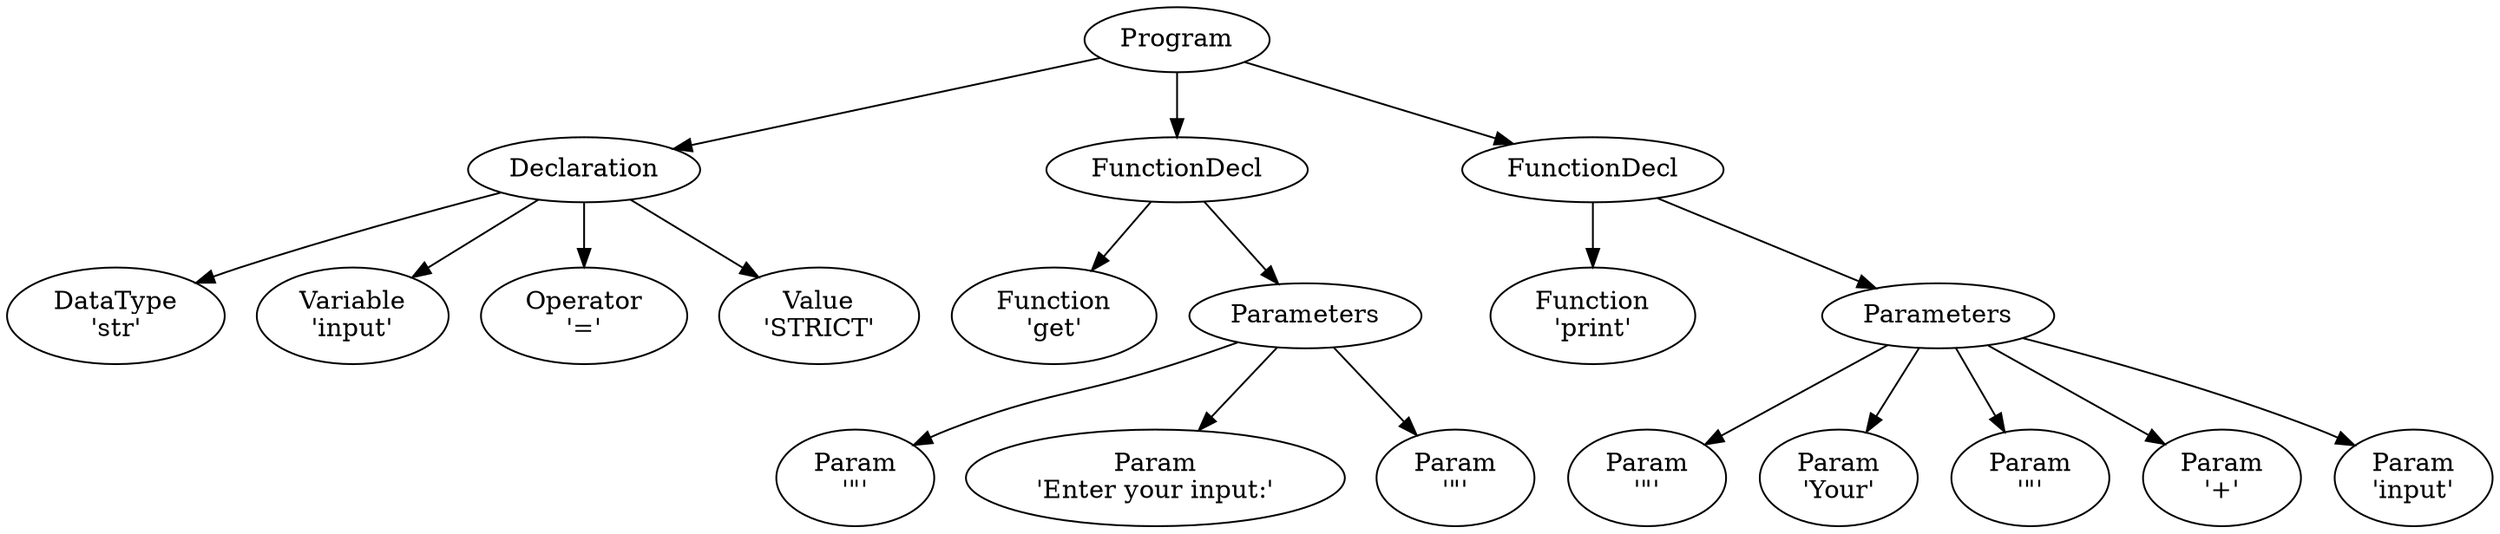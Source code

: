 digraph AbstractSyntaxTree {
    node [shape=ellipse];

    node0 [label="Program"];
    node1 [label="Declaration"];
    node0 -> node1;
    node2 [label="DataType
'str'"];
    node1 -> node2;
    node3 [label="Variable
'input'"];
    node1 -> node3;
    node4 [label="Operator
'='"];
    node1 -> node4;
    node5 [label="Value
'STRICT'"];
    node1 -> node5;
    node6 [label="FunctionDecl"];
    node0 -> node6;
    node7 [label="Function
'get'"];
    node6 -> node7;
    node8 [label="Parameters"];
    node6 -> node8;
    node9 [label="Param
'\"'"];
    node8 -> node9;
    node10 [label="Param
'Enter your input:'"];
    node8 -> node10;
    node11 [label="Param
'\"'"];
    node8 -> node11;
    node12 [label="FunctionDecl"];
    node0 -> node12;
    node13 [label="Function
'print'"];
    node12 -> node13;
    node14 [label="Parameters"];
    node12 -> node14;
    node15 [label="Param
'\"'"];
    node14 -> node15;
    node16 [label="Param
'Your'"];
    node14 -> node16;
    node17 [label="Param
'\"'"];
    node14 -> node17;
    node18 [label="Param
'+'"];
    node14 -> node18;
    node19 [label="Param
'input'"];
    node14 -> node19;
}
